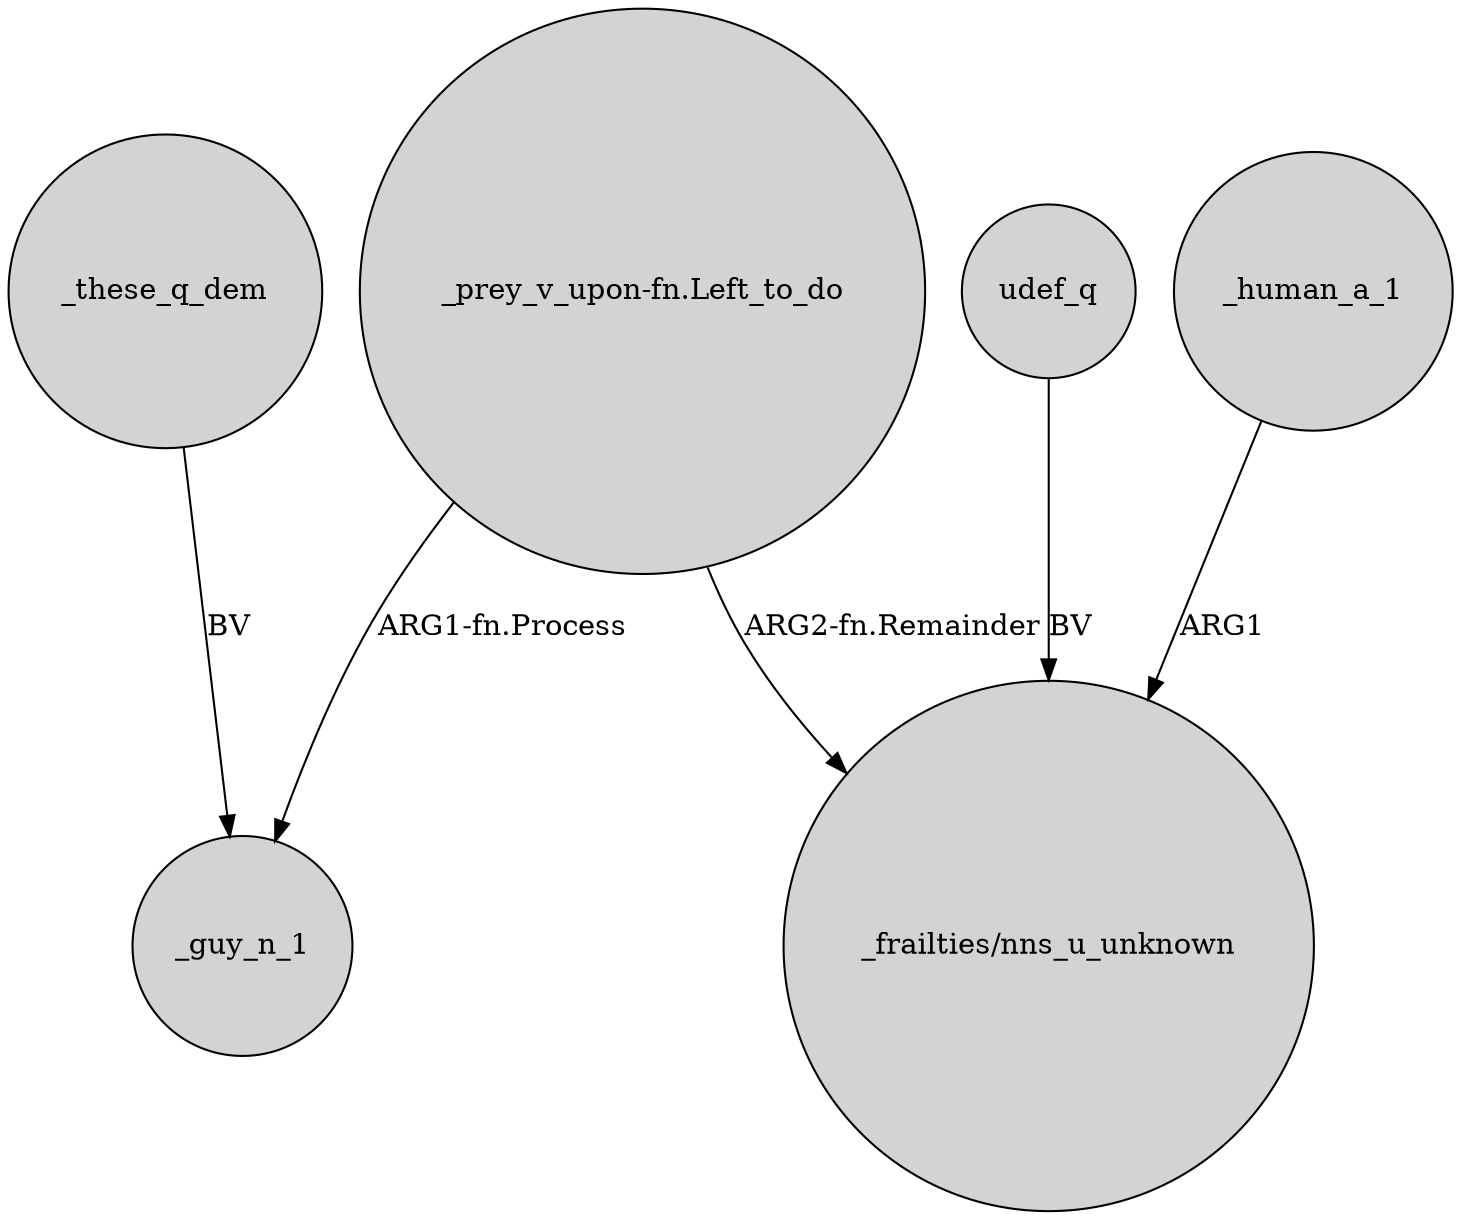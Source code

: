 digraph {
	node [shape=circle style=filled]
	_these_q_dem -> _guy_n_1 [label=BV]
	udef_q -> "_frailties/nns_u_unknown" [label=BV]
	"_prey_v_upon-fn.Left_to_do" -> "_frailties/nns_u_unknown" [label="ARG2-fn.Remainder"]
	_human_a_1 -> "_frailties/nns_u_unknown" [label=ARG1]
	"_prey_v_upon-fn.Left_to_do" -> _guy_n_1 [label="ARG1-fn.Process"]
}
